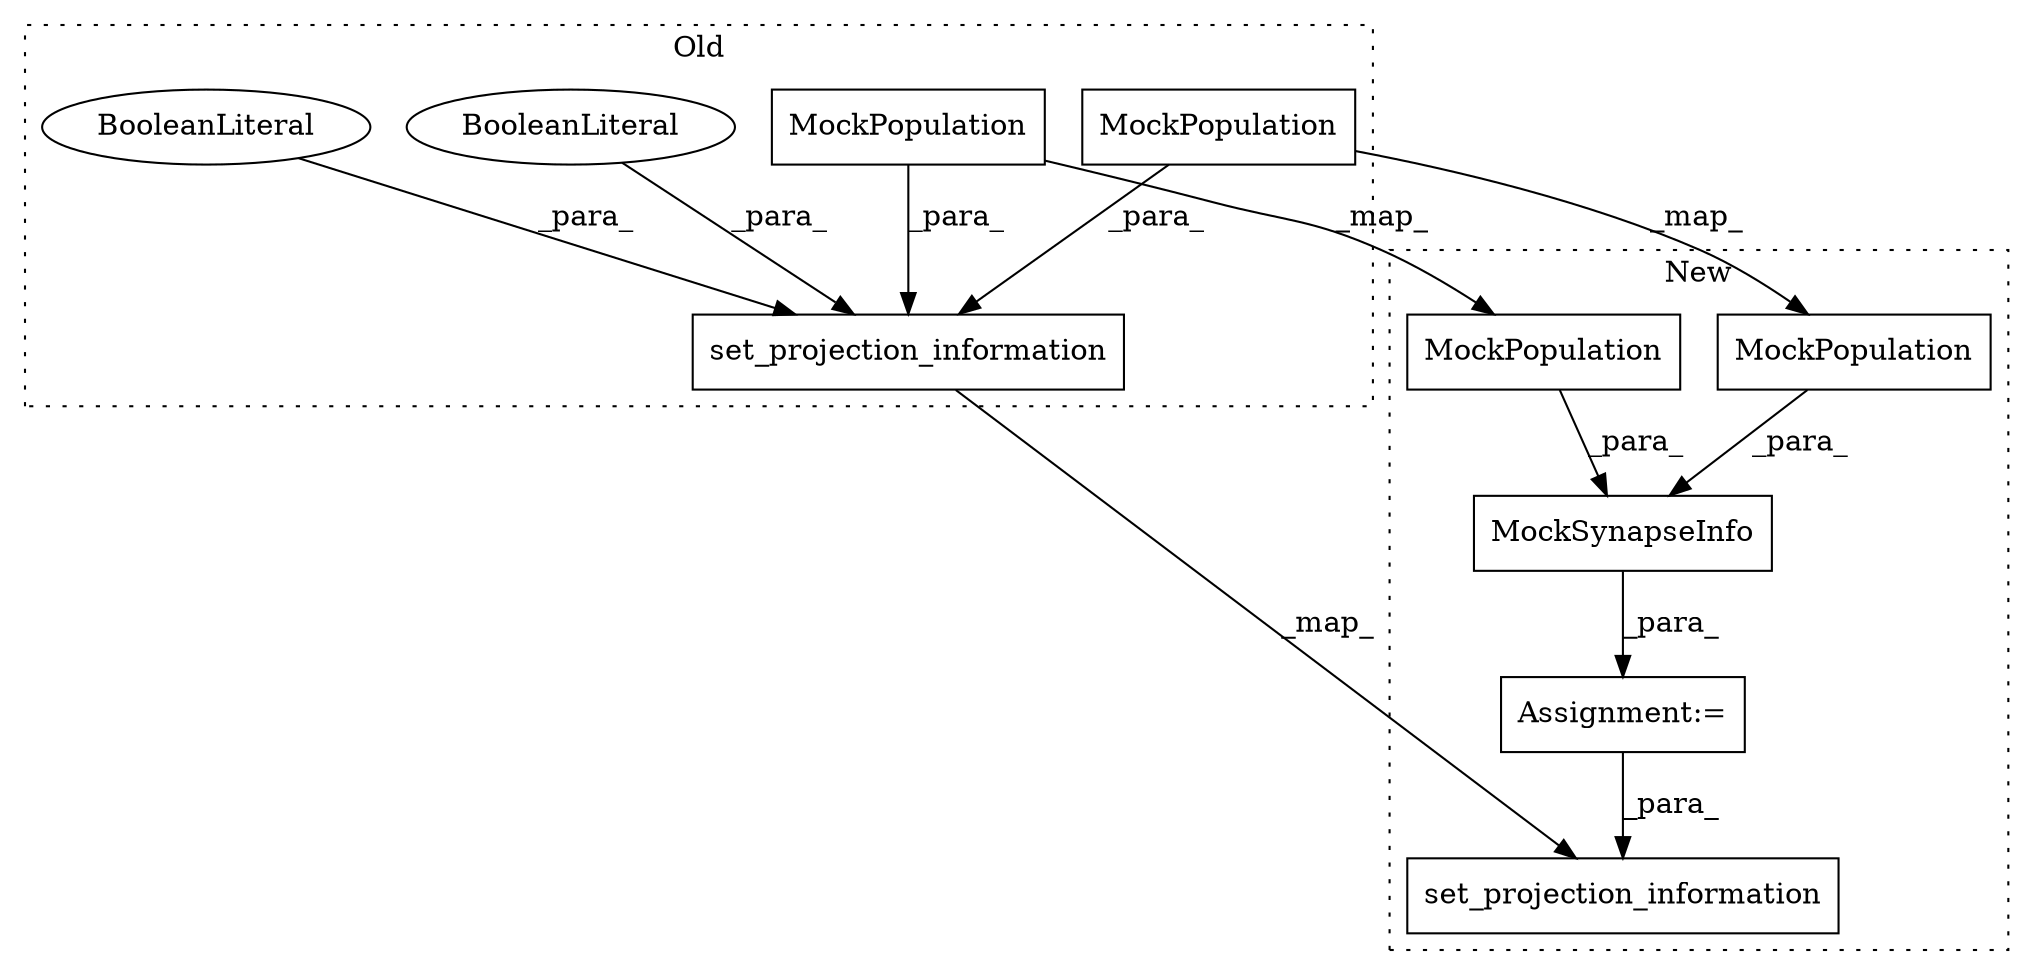 digraph G {
subgraph cluster0 {
1 [label="set_projection_information" a="32" s="1937,2043" l="27,1" shape="box"];
4 [label="MockPopulation" a="32" s="1964,1987" l="15,1" shape="box"];
5 [label="BooleanLiteral" a="9" s="2015" l="5" shape="ellipse"];
6 [label="MockPopulation" a="32" s="1989,2013" l="15,1" shape="box"];
9 [label="BooleanLiteral" a="9" s="2021" l="5" shape="ellipse"];
label = "Old";
style="dotted";
}
subgraph cluster1 {
2 [label="set_projection_information" a="32" s="2202,2263" l="27,1" shape="box"];
3 [label="MockPopulation" a="32" s="2135,2158" l="15,1" shape="box"];
7 [label="MockPopulation" a="32" s="2160,2184" l="15,1" shape="box"];
8 [label="MockSynapseInfo" a="32" s="2119,2185" l="16,1" shape="box"];
10 [label="Assignment:=" a="7" s="2118" l="1" shape="box"];
label = "New";
style="dotted";
}
1 -> 2 [label="_map_"];
3 -> 8 [label="_para_"];
4 -> 3 [label="_map_"];
4 -> 1 [label="_para_"];
5 -> 1 [label="_para_"];
6 -> 1 [label="_para_"];
6 -> 7 [label="_map_"];
7 -> 8 [label="_para_"];
8 -> 10 [label="_para_"];
9 -> 1 [label="_para_"];
10 -> 2 [label="_para_"];
}